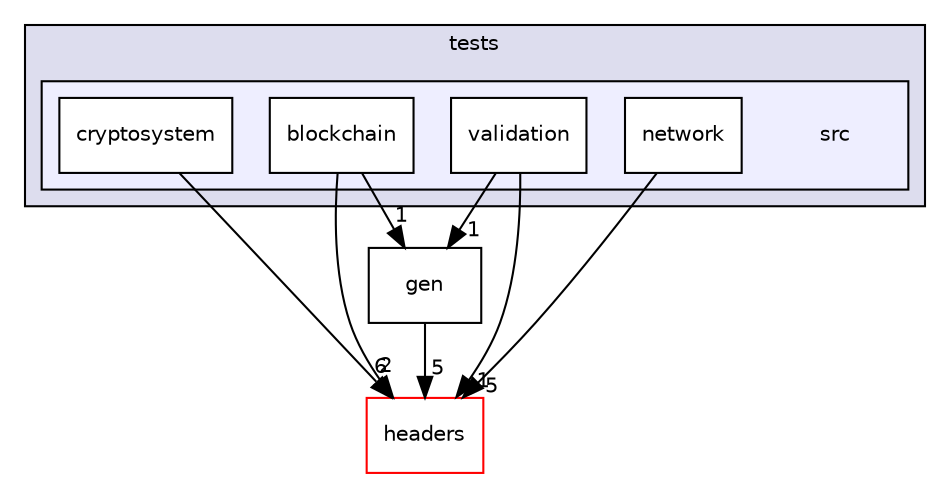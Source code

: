 digraph "/home/runner/work/PEPITAS-Cryptocurrency/PEPITAS-Cryptocurrency/tests/src" {
  compound=true
  node [ fontsize="10", fontname="Helvetica"];
  edge [ labelfontsize="10", labelfontname="Helvetica"];
  subgraph clusterdir_59425e443f801f1f2fd8bbe4959a3ccf {
    graph [ bgcolor="#ddddee", pencolor="black", label="tests" fontname="Helvetica", fontsize="10", URL="dir_59425e443f801f1f2fd8bbe4959a3ccf.html"]
  subgraph clusterdir_171063ca2b6d8df6d9147a9ad3041fe6 {
    graph [ bgcolor="#eeeeff", pencolor="black", label="" URL="dir_171063ca2b6d8df6d9147a9ad3041fe6.html"];
    dir_171063ca2b6d8df6d9147a9ad3041fe6 [shape=plaintext label="src"];
    dir_7cc40c9f9e86bbe08a83c4c4e0155d5a [shape=box label="blockchain" color="black" fillcolor="white" style="filled" URL="dir_7cc40c9f9e86bbe08a83c4c4e0155d5a.html"];
    dir_e6a98a33b299620638149d5d24d535f5 [shape=box label="cryptosystem" color="black" fillcolor="white" style="filled" URL="dir_e6a98a33b299620638149d5d24d535f5.html"];
    dir_f871d3269b3d4970db105cd4ebba1724 [shape=box label="network" color="black" fillcolor="white" style="filled" URL="dir_f871d3269b3d4970db105cd4ebba1724.html"];
    dir_a7632acec91a6bca1651aac1418b4fb7 [shape=box label="validation" color="black" fillcolor="white" style="filled" URL="dir_a7632acec91a6bca1651aac1418b4fb7.html"];
  }
  }
  dir_7f57b1e41c5acd0e859ae5f3a2b075a9 [shape=box label="headers" fillcolor="white" style="filled" color="red" URL="dir_7f57b1e41c5acd0e859ae5f3a2b075a9.html"];
  dir_9e9a42af15dafe18f435061f42ed1f77 [shape=box label="gen" URL="dir_9e9a42af15dafe18f435061f42ed1f77.html"];
  dir_a7632acec91a6bca1651aac1418b4fb7->dir_7f57b1e41c5acd0e859ae5f3a2b075a9 [headlabel="1", labeldistance=1.5 headhref="dir_000026_000000.html"];
  dir_a7632acec91a6bca1651aac1418b4fb7->dir_9e9a42af15dafe18f435061f42ed1f77 [headlabel="1", labeldistance=1.5 headhref="dir_000026_000016.html"];
  dir_7cc40c9f9e86bbe08a83c4c4e0155d5a->dir_7f57b1e41c5acd0e859ae5f3a2b075a9 [headlabel="2", labeldistance=1.5 headhref="dir_000023_000000.html"];
  dir_7cc40c9f9e86bbe08a83c4c4e0155d5a->dir_9e9a42af15dafe18f435061f42ed1f77 [headlabel="1", labeldistance=1.5 headhref="dir_000023_000016.html"];
  dir_f871d3269b3d4970db105cd4ebba1724->dir_7f57b1e41c5acd0e859ae5f3a2b075a9 [headlabel="5", labeldistance=1.5 headhref="dir_000025_000000.html"];
  dir_9e9a42af15dafe18f435061f42ed1f77->dir_7f57b1e41c5acd0e859ae5f3a2b075a9 [headlabel="5", labeldistance=1.5 headhref="dir_000016_000000.html"];
  dir_e6a98a33b299620638149d5d24d535f5->dir_7f57b1e41c5acd0e859ae5f3a2b075a9 [headlabel="6", labeldistance=1.5 headhref="dir_000024_000000.html"];
}
